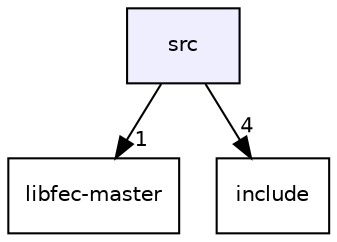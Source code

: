 digraph "src" {
  compound=true
  node [ fontsize="10", fontname="Helvetica"];
  edge [ labelfontsize="10", labelfontname="Helvetica"];
  dir_68267d1309a1af8e8297ef4c3efbcdba [shape=box, label="src", style="filled", fillcolor="#eeeeff", pencolor="black", URL="dir_68267d1309a1af8e8297ef4c3efbcdba.html"];
  dir_43c0d9c23d440ce01ba1f4ebfe2507a9 [shape=box label="libfec-master" URL="dir_43c0d9c23d440ce01ba1f4ebfe2507a9.html"];
  dir_d44c64559bbebec7f509842c48db8b23 [shape=box label="include" URL="dir_d44c64559bbebec7f509842c48db8b23.html"];
  dir_68267d1309a1af8e8297ef4c3efbcdba->dir_43c0d9c23d440ce01ba1f4ebfe2507a9 [headlabel="1", labeldistance=1.5 headhref="dir_000008_000006.html"];
  dir_68267d1309a1af8e8297ef4c3efbcdba->dir_d44c64559bbebec7f509842c48db8b23 [headlabel="4", labeldistance=1.5 headhref="dir_000008_000005.html"];
}
